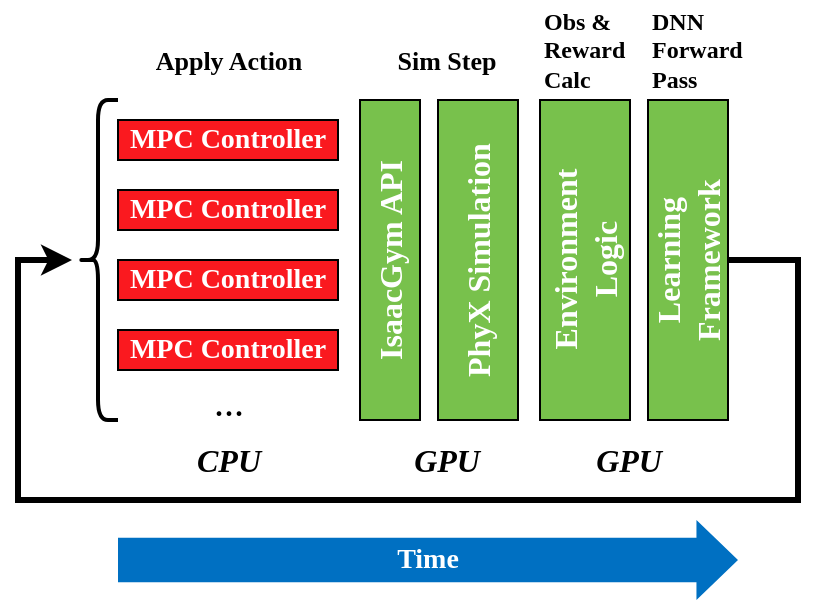 <mxfile scale="2" border="0">
    <diagram id="DGBlqrFxvaZjDMD5XtuF" name="第 1 页">
        <mxGraphModel dx="639" dy="447" grid="1" gridSize="10" guides="1" tooltips="1" connect="1" arrows="1" fold="1" page="1" pageScale="1" pageWidth="827" pageHeight="1169" math="0" shadow="0">
            <root>
                <mxCell id="0"/>
                <mxCell id="1" parent="0"/>
                <mxCell id="4" value="Learning&lt;br style=&quot;font-size: 16px;&quot;&gt;Framework" style="rounded=0;whiteSpace=wrap;html=1;fontFamily=Times New Roman;fontSize=16;fontStyle=1;fillColor=#78C14C;strokeWidth=1;sketch=0;fontColor=#FFFFFF;direction=south;horizontal=0;verticalAlign=middle;align=center;" parent="1" vertex="1">
                    <mxGeometry x="445" y="220" width="40" height="160" as="geometry"/>
                </mxCell>
                <mxCell id="76" style="edgeStyle=orthogonalEdgeStyle;rounded=0;sketch=0;html=1;fontColor=#000000;strokeWidth=3;exitX=0.5;exitY=0;exitDx=0;exitDy=0;" parent="1" source="4" edge="1">
                    <mxGeometry relative="1" as="geometry">
                        <mxPoint x="510" y="280" as="sourcePoint"/>
                        <Array as="points">
                            <mxPoint x="520" y="300"/>
                            <mxPoint x="520" y="420"/>
                            <mxPoint x="130" y="420"/>
                            <mxPoint x="130" y="300"/>
                        </Array>
                        <mxPoint x="157" y="300" as="targetPoint"/>
                    </mxGeometry>
                </mxCell>
                <mxCell id="8" value="PhyX Simulation" style="rounded=0;whiteSpace=wrap;html=1;fontFamily=Times New Roman;fontSize=16;fontStyle=1;fillColor=#78C14C;strokeWidth=1;sketch=0;fontColor=#FFFFFF;direction=south;horizontal=0;verticalAlign=middle;align=center;" parent="1" vertex="1">
                    <mxGeometry x="340" y="220" width="40" height="160" as="geometry"/>
                </mxCell>
                <mxCell id="14" value="MPC Controller" style="rounded=0;fontFamily=Times New Roman;fontSize=14;direction=south;horizontal=1;labelPosition=center;verticalLabelPosition=middle;align=center;verticalAlign=middle;fontStyle=1;whiteSpace=wrap;html=1;fillColor=#FA191F;sketch=0;fontColor=#FFFFFF;" parent="1" vertex="1">
                    <mxGeometry x="180" y="230" width="110" height="20" as="geometry"/>
                </mxCell>
                <mxCell id="33" value="IsaacGym API" style="rounded=0;whiteSpace=wrap;html=1;fontFamily=Times New Roman;fontSize=16;fontStyle=1;fillColor=#78C14C;strokeWidth=1;sketch=0;fontColor=#FFFFFF;direction=south;horizontal=0;verticalAlign=middle;align=center;" parent="1" vertex="1">
                    <mxGeometry x="301" y="220" width="30" height="160" as="geometry"/>
                </mxCell>
                <mxCell id="50" value="GPU" style="text;html=1;align=center;verticalAlign=middle;resizable=0;points=[];autosize=1;strokeColor=none;fillColor=none;fontFamily=Lucida Console;fontSize=16;fontStyle=3;horizontal=1;sketch=0;fontColor=#000000;" parent="1" vertex="1">
                    <mxGeometry x="410" y="390" width="50" height="20" as="geometry"/>
                </mxCell>
                <mxCell id="55" value="..." style="text;html=1;align=center;verticalAlign=middle;resizable=0;points=[];autosize=1;strokeColor=none;fillColor=none;fontFamily=Times New Roman;fontSize=20;horizontal=1;sketch=0;fontColor=#000000;" parent="1" vertex="1">
                    <mxGeometry x="220" y="355" width="30" height="30" as="geometry"/>
                </mxCell>
                <mxCell id="57" value="CPU" style="text;html=1;align=center;verticalAlign=middle;resizable=0;points=[];autosize=1;strokeColor=none;fillColor=none;fontFamily=Lucida Console;fontSize=16;fontStyle=3;rounded=0;shadow=0;sketch=0;fontColor=#000000;" parent="1" vertex="1">
                    <mxGeometry x="215" y="390" width="40" height="20" as="geometry"/>
                </mxCell>
                <mxCell id="68" value="MPC Controller" style="rounded=0;fontFamily=Times New Roman;fontSize=14;direction=south;horizontal=1;labelPosition=center;verticalLabelPosition=middle;align=center;verticalAlign=middle;fontStyle=1;whiteSpace=wrap;html=1;fillColor=#FA191F;sketch=0;fontColor=#FFFFFF;" parent="1" vertex="1">
                    <mxGeometry x="180" y="265" width="110" height="20" as="geometry"/>
                </mxCell>
                <mxCell id="69" value="MPC Controller" style="rounded=0;fontFamily=Times New Roman;fontSize=14;direction=south;horizontal=1;labelPosition=center;verticalLabelPosition=middle;align=center;verticalAlign=middle;fontStyle=1;whiteSpace=wrap;html=1;fillColor=#FA191F;sketch=0;fontColor=#FFFFFF;" parent="1" vertex="1">
                    <mxGeometry x="180" y="300" width="110" height="20" as="geometry"/>
                </mxCell>
                <mxCell id="70" value="MPC Controller" style="rounded=0;fontFamily=Times New Roman;fontSize=14;direction=south;horizontal=1;labelPosition=center;verticalLabelPosition=middle;align=center;verticalAlign=middle;fontStyle=1;whiteSpace=wrap;html=1;fillColor=#FA191F;sketch=0;fontColor=#FFFFFF;" parent="1" vertex="1">
                    <mxGeometry x="180" y="335" width="110" height="20" as="geometry"/>
                </mxCell>
                <mxCell id="75" value="GPU" style="text;html=1;align=center;verticalAlign=middle;resizable=0;points=[];autosize=1;strokeColor=none;fillColor=none;fontFamily=Lucida Console;fontSize=16;fontStyle=3;horizontal=1;sketch=0;fontColor=#000000;" parent="1" vertex="1">
                    <mxGeometry x="319" y="390" width="50" height="20" as="geometry"/>
                </mxCell>
                <mxCell id="77" value="Sim Step" style="text;html=1;align=center;verticalAlign=middle;resizable=0;points=[];autosize=1;strokeColor=none;fillColor=none;fontSize=13;fontColor=#000000;fontFamily=Times New Roman;fontStyle=1" parent="1" vertex="1">
                    <mxGeometry x="314" y="190" width="60" height="20" as="geometry"/>
                </mxCell>
                <mxCell id="78" value="Obs &amp;amp; &lt;br style=&quot;font-size: 12px;&quot;&gt;Reward&lt;br style=&quot;font-size: 12px;&quot;&gt;Calc" style="text;html=1;align=left;verticalAlign=middle;resizable=0;points=[];autosize=1;strokeColor=none;fillColor=none;fontSize=12;fontColor=#000000;fontFamily=Times New Roman;fontStyle=1" parent="1" vertex="1">
                    <mxGeometry x="391" y="170" width="60" height="50" as="geometry"/>
                </mxCell>
                <mxCell id="79" value="DNN&lt;br style=&quot;font-size: 12px;&quot;&gt;Forward&lt;br style=&quot;font-size: 12px;&quot;&gt;Pass" style="text;html=1;align=left;verticalAlign=middle;resizable=0;points=[];autosize=1;strokeColor=none;fillColor=none;fontSize=12;fontColor=#000000;fontStyle=1;fontFamily=Times New Roman;" parent="1" vertex="1">
                    <mxGeometry x="445" y="170" width="60" height="50" as="geometry"/>
                </mxCell>
                <mxCell id="81" value="&lt;span style=&quot;font-weight: 700; font-size: 13px;&quot;&gt;Apply Action&lt;/span&gt;" style="text;html=1;align=center;verticalAlign=middle;resizable=0;points=[];autosize=1;strokeColor=none;fillColor=none;fontSize=13;fontFamily=Times New Roman;fontColor=#000000;" parent="1" vertex="1">
                    <mxGeometry x="190" y="190" width="90" height="20" as="geometry"/>
                </mxCell>
                <mxCell id="82" value="Environment&lt;br style=&quot;font-size: 16px;&quot;&gt;Logic" style="rounded=0;whiteSpace=wrap;html=1;fontFamily=Times New Roman;fontSize=16;fontStyle=1;fillColor=#78C14C;strokeWidth=1;sketch=0;fontColor=#FFFFFF;direction=south;horizontal=0;verticalAlign=middle;align=center;" parent="1" vertex="1">
                    <mxGeometry x="391" y="220" width="45" height="160" as="geometry"/>
                </mxCell>
                <mxCell id="83" value="Time" style="shape=singleArrow;whiteSpace=wrap;html=1;arrowWidth=0.555;arrowSize=0.067;rounded=0;fontFamily=Times New Roman;fontSize=14;fontStyle=1;fillColor=#0070C2;fontColor=#FFFFFF;strokeColor=none;" parent="1" vertex="1">
                    <mxGeometry x="180" y="430" width="310" height="40" as="geometry"/>
                </mxCell>
                <mxCell id="86" value="" style="shape=curlyBracket;whiteSpace=wrap;html=1;rounded=1;strokeWidth=2;strokeColor=default;fillColor=none;sketch=0;" parent="1" vertex="1">
                    <mxGeometry x="160" y="220" width="20" height="160" as="geometry"/>
                </mxCell>
            </root>
        </mxGraphModel>
    </diagram>
</mxfile>